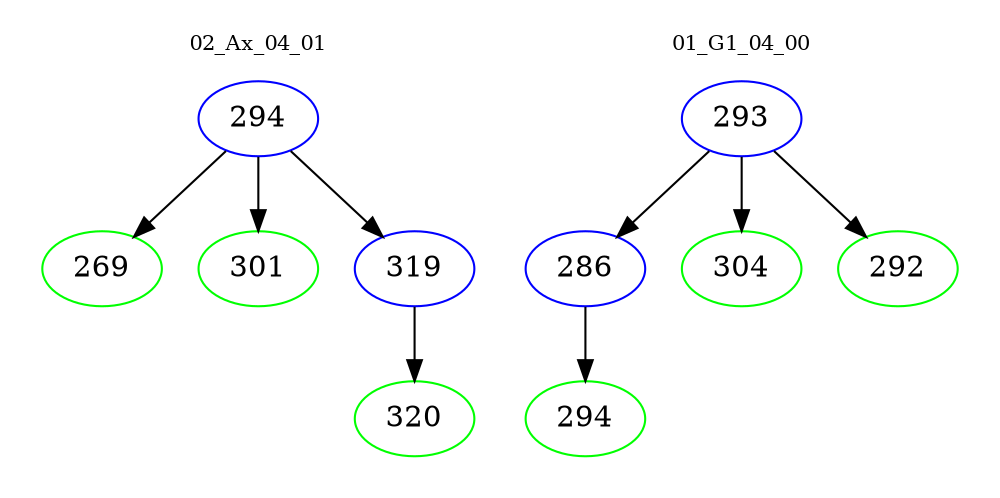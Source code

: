digraph{
subgraph cluster_0 {
color = white
label = "02_Ax_04_01";
fontsize=10;
T0_294 [label="294", color="blue"]
T0_294 -> T0_269 [color="black"]
T0_269 [label="269", color="green"]
T0_294 -> T0_301 [color="black"]
T0_301 [label="301", color="green"]
T0_294 -> T0_319 [color="black"]
T0_319 [label="319", color="blue"]
T0_319 -> T0_320 [color="black"]
T0_320 [label="320", color="green"]
}
subgraph cluster_1 {
color = white
label = "01_G1_04_00";
fontsize=10;
T1_293 [label="293", color="blue"]
T1_293 -> T1_286 [color="black"]
T1_286 [label="286", color="blue"]
T1_286 -> T1_294 [color="black"]
T1_294 [label="294", color="green"]
T1_293 -> T1_304 [color="black"]
T1_304 [label="304", color="green"]
T1_293 -> T1_292 [color="black"]
T1_292 [label="292", color="green"]
}
}
